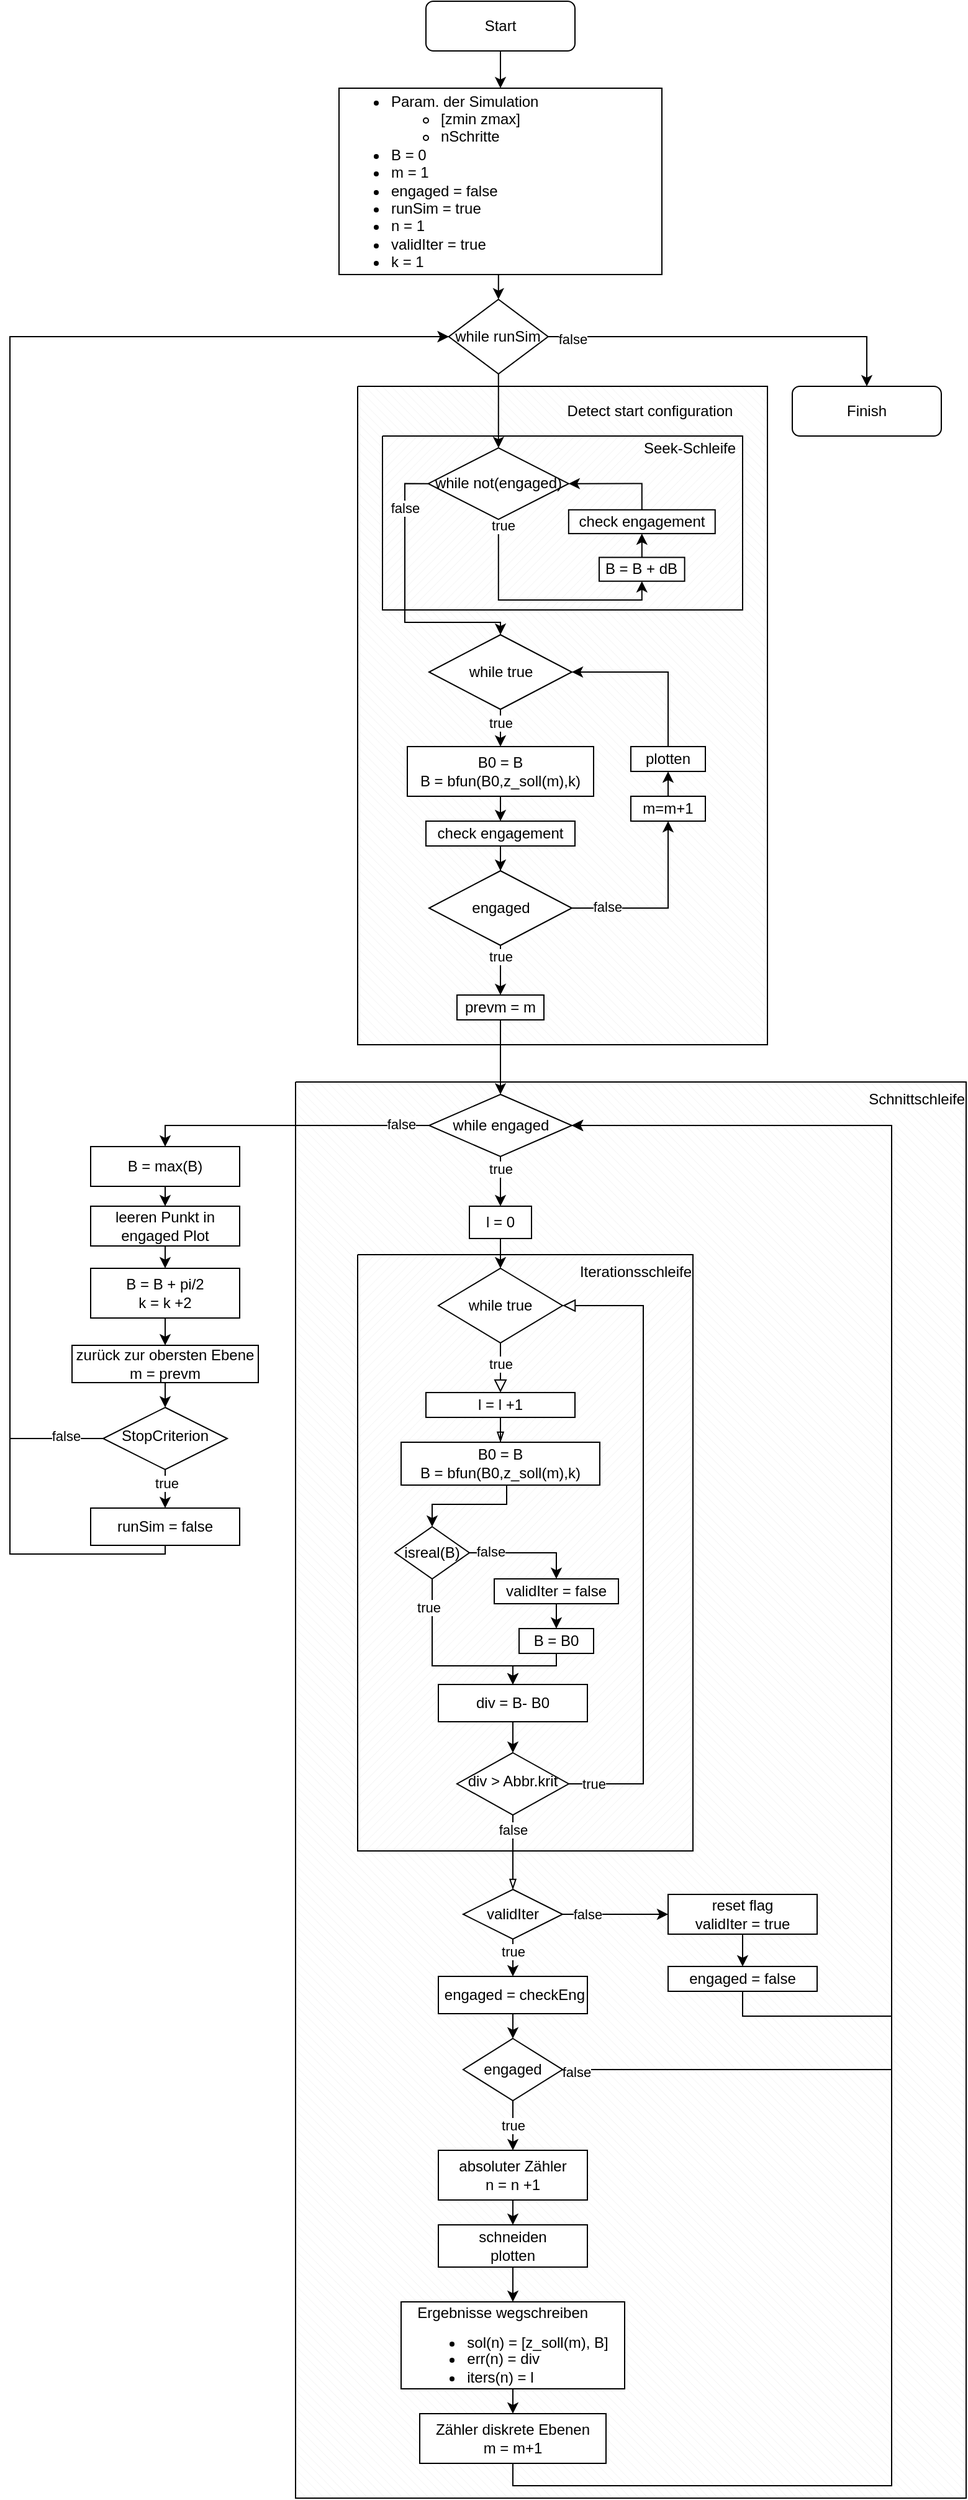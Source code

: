 <mxfile version="14.4.3" type="device"><diagram id="C5RBs43oDa-KdzZeNtuy" name="Page-1"><mxGraphModel dx="253" dy="207" grid="1" gridSize="10" guides="1" tooltips="1" connect="1" arrows="1" fold="1" page="1" pageScale="1" pageWidth="1654" pageHeight="2336" math="0" shadow="0"><root><mxCell id="WIyWlLk6GJQsqaUBKTNV-0"/><mxCell id="WIyWlLk6GJQsqaUBKTNV-1" parent="WIyWlLk6GJQsqaUBKTNV-0"/><mxCell id="omlx9Pxx8XVvO8BLxWpk-26" value="" style="verticalLabelPosition=bottom;verticalAlign=top;html=1;shape=mxgraph.basic.patternFillRect;fillStyle=diagRev;step=5;fillStrokeWidth=0.2;fillStrokeColor=#dddddd;" parent="WIyWlLk6GJQsqaUBKTNV-1" vertex="1"><mxGeometry x="530" y="370" width="330" height="530" as="geometry"/></mxCell><mxCell id="0SapA2Yz0EhSIW6IDH6c-49" value="Schnittschleife" style="verticalLabelPosition=middle;verticalAlign=top;html=1;shape=mxgraph.basic.patternFillRect;fillStyle=diagRev;step=5;fillStrokeWidth=0.2;fillStrokeColor=#dddddd;comic=0;align=right;labelPosition=center;connectable=0;allowArrows=0;container=1;editable=0;movable=1;collapsible=0;recursiveResize=0;" parent="WIyWlLk6GJQsqaUBKTNV-1" vertex="1"><mxGeometry x="480" y="930" width="540" height="1140" as="geometry"/></mxCell><mxCell id="XMATNLXkK4PC5yNH6uel-31" value="&lt;p style=&quot;text-align: left ; line-height: 100%&quot;&gt;Ergebnisse wegschreiben&lt;br&gt;&lt;/p&gt;&lt;ul&gt;&lt;li style=&quot;text-align: left ; line-height: 100%&quot;&gt;sol(n) = [z_soll(m), B]&lt;/li&gt;&lt;li style=&quot;text-align: left&quot;&gt;err(n) = div&lt;/li&gt;&lt;li style=&quot;text-align: left&quot;&gt;iters(n) = l&lt;/li&gt;&lt;/ul&gt;&lt;p&gt;&lt;/p&gt;" style="rounded=0;whiteSpace=wrap;html=1;" parent="0SapA2Yz0EhSIW6IDH6c-49" vertex="1"><mxGeometry x="85" y="982" width="180" height="70" as="geometry"/></mxCell><mxCell id="XMATNLXkK4PC5yNH6uel-5" value="Zähler diskrete Ebenen&lt;br&gt;m = m+1" style="rounded=0;whiteSpace=wrap;html=1;" parent="0SapA2Yz0EhSIW6IDH6c-49" vertex="1"><mxGeometry x="100" y="1072" width="150" height="40" as="geometry"/></mxCell><mxCell id="0SapA2Yz0EhSIW6IDH6c-0" style="edgeStyle=orthogonalEdgeStyle;rounded=0;orthogonalLoop=1;jettySize=auto;html=1;exitX=0.5;exitY=1;exitDx=0;exitDy=0;entryX=0.5;entryY=0;entryDx=0;entryDy=0;" parent="0SapA2Yz0EhSIW6IDH6c-49" source="XMATNLXkK4PC5yNH6uel-31" target="XMATNLXkK4PC5yNH6uel-5" edge="1"><mxGeometry relative="1" as="geometry"/></mxCell><mxCell id="0SapA2Yz0EhSIW6IDH6c-53" style="edgeStyle=orthogonalEdgeStyle;rounded=0;orthogonalLoop=1;jettySize=auto;html=1;exitX=0.5;exitY=1;exitDx=0;exitDy=0;entryX=0.5;entryY=0;entryDx=0;entryDy=0;" parent="0SapA2Yz0EhSIW6IDH6c-49" source="0SapA2Yz0EhSIW6IDH6c-51" target="XMATNLXkK4PC5yNH6uel-31" edge="1"><mxGeometry relative="1" as="geometry"/></mxCell><mxCell id="0SapA2Yz0EhSIW6IDH6c-51" value="schneiden&lt;br&gt;plotten" style="rounded=0;whiteSpace=wrap;html=1;comic=0;align=center;" parent="0SapA2Yz0EhSIW6IDH6c-49" vertex="1"><mxGeometry x="115" y="920" width="120" height="34" as="geometry"/></mxCell><mxCell id="0SapA2Yz0EhSIW6IDH6c-59" style="edgeStyle=orthogonalEdgeStyle;rounded=0;orthogonalLoop=1;jettySize=auto;html=1;exitX=0.5;exitY=1;exitDx=0;exitDy=0;entryX=0.5;entryY=0;entryDx=0;entryDy=0;" parent="0SapA2Yz0EhSIW6IDH6c-49" source="0SapA2Yz0EhSIW6IDH6c-55" target="0SapA2Yz0EhSIW6IDH6c-56" edge="1"><mxGeometry relative="1" as="geometry"/></mxCell><mxCell id="0SapA2Yz0EhSIW6IDH6c-55" value="reset flag&lt;br&gt;validIter = true" style="rounded=0;whiteSpace=wrap;html=1;comic=0;align=center;" parent="0SapA2Yz0EhSIW6IDH6c-49" vertex="1"><mxGeometry x="300" y="654" width="120" height="32" as="geometry"/></mxCell><mxCell id="0SapA2Yz0EhSIW6IDH6c-56" value="engaged = false" style="rounded=0;whiteSpace=wrap;html=1;comic=0;align=center;" parent="0SapA2Yz0EhSIW6IDH6c-49" vertex="1"><mxGeometry x="300" y="712" width="120" height="20" as="geometry"/></mxCell><mxCell id="ZDZvSqPRG2iwNDYoy8e7-0" value="while engaged" style="rhombus;whiteSpace=wrap;html=1;" parent="0SapA2Yz0EhSIW6IDH6c-49" vertex="1"><mxGeometry x="107.5" y="10" width="115" height="50" as="geometry"/></mxCell><mxCell id="0SapA2Yz0EhSIW6IDH6c-48" style="edgeStyle=orthogonalEdgeStyle;rounded=0;orthogonalLoop=1;jettySize=auto;html=1;exitX=0.5;exitY=1;exitDx=0;exitDy=0;entryX=1;entryY=0.5;entryDx=0;entryDy=0;" parent="0SapA2Yz0EhSIW6IDH6c-49" source="XMATNLXkK4PC5yNH6uel-5" target="ZDZvSqPRG2iwNDYoy8e7-0" edge="1"><mxGeometry relative="1" as="geometry"><Array as="points"><mxPoint x="175" y="1130"/><mxPoint x="480" y="1130"/><mxPoint x="480" y="35"/></Array></mxGeometry></mxCell><mxCell id="0SapA2Yz0EhSIW6IDH6c-60" style="edgeStyle=orthogonalEdgeStyle;rounded=0;orthogonalLoop=1;jettySize=auto;html=1;exitX=0.5;exitY=1;exitDx=0;exitDy=0;entryX=1;entryY=0.5;entryDx=0;entryDy=0;" parent="0SapA2Yz0EhSIW6IDH6c-49" source="0SapA2Yz0EhSIW6IDH6c-56" target="ZDZvSqPRG2iwNDYoy8e7-0" edge="1"><mxGeometry relative="1" as="geometry"><Array as="points"><mxPoint x="360" y="752"/><mxPoint x="480" y="752"/><mxPoint x="480" y="35"/></Array></mxGeometry></mxCell><mxCell id="0SapA2Yz0EhSIW6IDH6c-30" value="l = 0" style="rounded=0;whiteSpace=wrap;html=1;" parent="0SapA2Yz0EhSIW6IDH6c-49" vertex="1"><mxGeometry x="140" y="100" width="50" height="26" as="geometry"/></mxCell><mxCell id="0SapA2Yz0EhSIW6IDH6c-31" style="edgeStyle=orthogonalEdgeStyle;rounded=0;orthogonalLoop=1;jettySize=auto;html=1;entryX=0.5;entryY=0;entryDx=0;entryDy=0;" parent="0SapA2Yz0EhSIW6IDH6c-49" source="ZDZvSqPRG2iwNDYoy8e7-0" target="0SapA2Yz0EhSIW6IDH6c-30" edge="1"><mxGeometry relative="1" as="geometry"><mxPoint x="170.0" y="60" as="sourcePoint"/><mxPoint x="170.0" y="150" as="targetPoint"/></mxGeometry></mxCell><mxCell id="0SapA2Yz0EhSIW6IDH6c-32" value="true" style="edgeLabel;html=1;align=center;verticalAlign=middle;resizable=0;points=[];" parent="0SapA2Yz0EhSIW6IDH6c-31" vertex="1" connectable="0"><mxGeometry x="-0.273" y="-1" relative="1" as="geometry"><mxPoint x="1" y="-4.65" as="offset"/></mxGeometry></mxCell><mxCell id="0SapA2Yz0EhSIW6IDH6c-33" value="Iterationsschleife" style="verticalLabelPosition=middle;verticalAlign=top;html=1;shape=mxgraph.basic.patternFillRect;fillStyle=diag;step=5;fillStrokeWidth=0.2;fillStrokeColor=#dddddd;direction=east;horizontal=1;comic=0;labelPosition=center;align=right;" parent="WIyWlLk6GJQsqaUBKTNV-1" vertex="1"><mxGeometry x="530" y="1069" width="270" height="480" as="geometry"/></mxCell><mxCell id="ZDZvSqPRG2iwNDYoy8e7-112" value="" style="group" parent="WIyWlLk6GJQsqaUBKTNV-1" vertex="1" connectable="0"><mxGeometry x="550" y="410" width="290" height="182" as="geometry"/></mxCell><mxCell id="ZDZvSqPRG2iwNDYoy8e7-110" value="" style="verticalLabelPosition=bottom;verticalAlign=top;html=1;shape=mxgraph.basic.patternFillRect;fillStyle=diag;step=5;fillStrokeWidth=0.2;fillStrokeColor=#dddddd;align=right;recursiveResize=0;" parent="ZDZvSqPRG2iwNDYoy8e7-112" vertex="1"><mxGeometry width="290" height="140" as="geometry"/></mxCell><mxCell id="ZDZvSqPRG2iwNDYoy8e7-111" value="Seek-Schleife" style="text;html=1;align=center;verticalAlign=middle;resizable=0;points=[];autosize=1;" parent="ZDZvSqPRG2iwNDYoy8e7-112" vertex="1"><mxGeometry x="201.525" width="90" height="20" as="geometry"/></mxCell><mxCell id="J_wE5rcC1KOnl0Gif6Mw-1" style="edgeStyle=orthogonalEdgeStyle;rounded=0;orthogonalLoop=1;jettySize=auto;html=1;exitX=0.5;exitY=1;exitDx=0;exitDy=0;entryX=0.5;entryY=1;entryDx=0;entryDy=0;" parent="ZDZvSqPRG2iwNDYoy8e7-112" source="ZDZvSqPRG2iwNDYoy8e7-90" target="ZDZvSqPRG2iwNDYoy8e7-91" edge="1"><mxGeometry relative="1" as="geometry"><Array as="points"><mxPoint x="93" y="132"/><mxPoint x="209" y="132"/></Array></mxGeometry></mxCell><mxCell id="J_wE5rcC1KOnl0Gif6Mw-4" value="true" style="edgeLabel;html=1;align=center;verticalAlign=middle;resizable=0;points=[];" parent="J_wE5rcC1KOnl0Gif6Mw-1" vertex="1" connectable="0"><mxGeometry x="-0.29" relative="1" as="geometry"><mxPoint x="-1.68" y="-60" as="offset"/></mxGeometry></mxCell><mxCell id="ZDZvSqPRG2iwNDYoy8e7-90" value="while not(engaged)" style="rhombus;whiteSpace=wrap;html=1;" parent="ZDZvSqPRG2iwNDYoy8e7-112" vertex="1"><mxGeometry x="36.864" y="9.579" width="113.051" height="57.474" as="geometry"/></mxCell><mxCell id="omlx9Pxx8XVvO8BLxWpk-28" style="edgeStyle=orthogonalEdgeStyle;rounded=0;orthogonalLoop=1;jettySize=auto;html=1;exitX=0.5;exitY=0;exitDx=0;exitDy=0;entryX=1;entryY=0.5;entryDx=0;entryDy=0;" parent="ZDZvSqPRG2iwNDYoy8e7-112" source="ZDZvSqPRG2iwNDYoy8e7-42" target="ZDZvSqPRG2iwNDYoy8e7-90" edge="1"><mxGeometry relative="1" as="geometry"><Array as="points"><mxPoint x="209" y="38.198"/></Array></mxGeometry></mxCell><mxCell id="ZDZvSqPRG2iwNDYoy8e7-42" value="check engagement" style="rounded=0;whiteSpace=wrap;html=1;" parent="ZDZvSqPRG2iwNDYoy8e7-112" vertex="1"><mxGeometry x="149.917" y="59.389" width="117.966" height="19.158" as="geometry"/></mxCell><mxCell id="omlx9Pxx8XVvO8BLxWpk-29" style="edgeStyle=orthogonalEdgeStyle;rounded=0;orthogonalLoop=1;jettySize=auto;html=1;exitX=0.5;exitY=0;exitDx=0;exitDy=0;entryX=0.5;entryY=1;entryDx=0;entryDy=0;" parent="ZDZvSqPRG2iwNDYoy8e7-112" source="ZDZvSqPRG2iwNDYoy8e7-91" target="ZDZvSqPRG2iwNDYoy8e7-42" edge="1"><mxGeometry relative="1" as="geometry"/></mxCell><mxCell id="ZDZvSqPRG2iwNDYoy8e7-91" value="B = B + dB" style="rounded=0;whiteSpace=wrap;html=1;" parent="ZDZvSqPRG2iwNDYoy8e7-112" vertex="1"><mxGeometry x="174.49" y="97.705" width="68.81" height="19.158" as="geometry"/></mxCell><mxCell id="WIyWlLk6GJQsqaUBKTNV-2" value="" style="rounded=0;html=1;jettySize=auto;orthogonalLoop=1;fontSize=11;endArrow=block;endFill=0;endSize=8;strokeWidth=1;shadow=0;labelBackgroundColor=none;edgeStyle=orthogonalEdgeStyle;entryX=0.5;entryY=0;entryDx=0;entryDy=0;" parent="WIyWlLk6GJQsqaUBKTNV-1" source="_sylbeW_0SSfajVgVUL3-6" target="XMATNLXkK4PC5yNH6uel-3" edge="1"><mxGeometry relative="1" as="geometry"><mxPoint x="655" y="1010" as="targetPoint"/></mxGeometry></mxCell><mxCell id="_sylbeW_0SSfajVgVUL3-11" value="true" style="edgeLabel;html=1;align=center;verticalAlign=middle;resizable=0;points=[];" parent="WIyWlLk6GJQsqaUBKTNV-2" vertex="1" connectable="0"><mxGeometry x="-0.307" y="1" relative="1" as="geometry"><mxPoint x="-1" y="2.8" as="offset"/></mxGeometry></mxCell><mxCell id="omlx9Pxx8XVvO8BLxWpk-30" style="edgeStyle=orthogonalEdgeStyle;rounded=0;orthogonalLoop=1;jettySize=auto;html=1;exitX=0.5;exitY=1;exitDx=0;exitDy=0;" parent="WIyWlLk6GJQsqaUBKTNV-1" source="WIyWlLk6GJQsqaUBKTNV-3" target="XMATNLXkK4PC5yNH6uel-0" edge="1"><mxGeometry relative="1" as="geometry"/></mxCell><mxCell id="WIyWlLk6GJQsqaUBKTNV-3" value="Start" style="rounded=1;whiteSpace=wrap;html=1;fontSize=12;glass=0;strokeWidth=1;shadow=0;" parent="WIyWlLk6GJQsqaUBKTNV-1" vertex="1"><mxGeometry x="585" y="60" width="120" height="40" as="geometry"/></mxCell><mxCell id="WIyWlLk6GJQsqaUBKTNV-10" value="div &amp;gt; Abbr.krit" style="rhombus;whiteSpace=wrap;html=1;shadow=0;fontFamily=Helvetica;fontSize=12;align=center;strokeWidth=1;spacing=6;spacingTop=-4;" parent="WIyWlLk6GJQsqaUBKTNV-1" vertex="1"><mxGeometry x="610" y="1470" width="90" height="50" as="geometry"/></mxCell><mxCell id="XMATNLXkK4PC5yNH6uel-0" value="&lt;ul&gt;&lt;li&gt;&lt;span&gt;Param. der Simulation&lt;/span&gt;&lt;br&gt;&lt;/li&gt;&lt;ul&gt;&lt;li&gt;[zmin zmax]&lt;/li&gt;&lt;li&gt;nSchritte&lt;/li&gt;&lt;/ul&gt;&lt;li&gt;B = 0&lt;/li&gt;&lt;li&gt;m = 1&lt;/li&gt;&lt;li&gt;engaged = false&lt;/li&gt;&lt;li&gt;runSim = true&lt;/li&gt;&lt;li&gt;n = 1&lt;/li&gt;&lt;li&gt;validIter = true&lt;/li&gt;&lt;li&gt;k = 1&lt;/li&gt;&lt;/ul&gt;" style="rounded=0;whiteSpace=wrap;html=1;align=left;" parent="WIyWlLk6GJQsqaUBKTNV-1" vertex="1"><mxGeometry x="515" y="130" width="260" height="150" as="geometry"/></mxCell><mxCell id="XMATNLXkK4PC5yNH6uel-15" value="" style="edgeStyle=orthogonalEdgeStyle;rounded=0;orthogonalLoop=1;jettySize=auto;html=1;endArrow=blockThin;endFill=0;" parent="WIyWlLk6GJQsqaUBKTNV-1" source="XMATNLXkK4PC5yNH6uel-3" target="XMATNLXkK4PC5yNH6uel-4" edge="1"><mxGeometry relative="1" as="geometry"/></mxCell><mxCell id="XMATNLXkK4PC5yNH6uel-3" value="l = l +1" style="rounded=0;whiteSpace=wrap;html=1;" parent="WIyWlLk6GJQsqaUBKTNV-1" vertex="1"><mxGeometry x="585" y="1180" width="120" height="20" as="geometry"/></mxCell><mxCell id="0SapA2Yz0EhSIW6IDH6c-9" style="edgeStyle=orthogonalEdgeStyle;rounded=0;orthogonalLoop=1;jettySize=auto;html=1;exitX=0.5;exitY=1;exitDx=0;exitDy=0;entryX=0.5;entryY=0;entryDx=0;entryDy=0;" parent="WIyWlLk6GJQsqaUBKTNV-1" source="XMATNLXkK4PC5yNH6uel-4" target="0SapA2Yz0EhSIW6IDH6c-8" edge="1"><mxGeometry relative="1" as="geometry"><Array as="points"><mxPoint x="650" y="1270"/><mxPoint x="590" y="1270"/></Array></mxGeometry></mxCell><mxCell id="XMATNLXkK4PC5yNH6uel-4" value="B0 = B&lt;br&gt;B = bfun(B0,z_soll(m),k)" style="rounded=0;whiteSpace=wrap;html=1;" parent="WIyWlLk6GJQsqaUBKTNV-1" vertex="1"><mxGeometry x="565" y="1220" width="160" height="34.5" as="geometry"/></mxCell><mxCell id="_sylbeW_0SSfajVgVUL3-4" style="edgeStyle=orthogonalEdgeStyle;rounded=0;orthogonalLoop=1;jettySize=auto;html=1;entryX=0.5;entryY=0;entryDx=0;entryDy=0;" parent="WIyWlLk6GJQsqaUBKTNV-1" source="0SapA2Yz0EhSIW6IDH6c-30" target="_sylbeW_0SSfajVgVUL3-6" edge="1"><mxGeometry relative="1" as="geometry"><mxPoint x="650" y="1020" as="targetPoint"/></mxGeometry></mxCell><mxCell id="ZDZvSqPRG2iwNDYoy8e7-82" style="edgeStyle=orthogonalEdgeStyle;rounded=0;orthogonalLoop=1;jettySize=auto;html=1;exitX=0.5;exitY=1;exitDx=0;exitDy=0;entryX=0.5;entryY=0;entryDx=0;entryDy=0;" parent="WIyWlLk6GJQsqaUBKTNV-1" source="XMATNLXkK4PC5yNH6uel-24" target="ZDZvSqPRG2iwNDYoy8e7-81" edge="1"><mxGeometry relative="1" as="geometry"/></mxCell><mxCell id="XMATNLXkK4PC5yNH6uel-24" value="B = B + pi/2&lt;br&gt;k = k +2" style="rounded=0;whiteSpace=wrap;html=1;" parent="WIyWlLk6GJQsqaUBKTNV-1" vertex="1"><mxGeometry x="315" y="1080" width="120" height="40" as="geometry"/></mxCell><mxCell id="ZDZvSqPRG2iwNDYoy8e7-23" style="edgeStyle=orthogonalEdgeStyle;rounded=0;orthogonalLoop=1;jettySize=auto;html=1;exitX=0.5;exitY=1;exitDx=0;exitDy=0;entryX=0.5;entryY=0;entryDx=0;entryDy=0;" parent="WIyWlLk6GJQsqaUBKTNV-1" source="XMATNLXkK4PC5yNH6uel-35" target="ZDZvSqPRG2iwNDYoy8e7-22" edge="1"><mxGeometry relative="1" as="geometry"><Array as="points"><mxPoint x="375" y="1253"/><mxPoint x="375" y="1253"/></Array></mxGeometry></mxCell><mxCell id="ZDZvSqPRG2iwNDYoy8e7-24" value="true" style="edgeLabel;html=1;align=center;verticalAlign=middle;resizable=0;points=[];" parent="ZDZvSqPRG2iwNDYoy8e7-23" vertex="1" connectable="0"><mxGeometry x="-0.307" y="1" relative="1" as="geometry"><mxPoint as="offset"/></mxGeometry></mxCell><mxCell id="0SapA2Yz0EhSIW6IDH6c-2" style="edgeStyle=orthogonalEdgeStyle;rounded=0;orthogonalLoop=1;jettySize=auto;html=1;exitX=0;exitY=0.5;exitDx=0;exitDy=0;entryX=0;entryY=0.5;entryDx=0;entryDy=0;" parent="WIyWlLk6GJQsqaUBKTNV-1" source="XMATNLXkK4PC5yNH6uel-35" target="ZDZvSqPRG2iwNDYoy8e7-13" edge="1"><mxGeometry relative="1" as="geometry"><Array as="points"><mxPoint x="250" y="1217"/><mxPoint x="250" y="330"/></Array></mxGeometry></mxCell><mxCell id="0SapA2Yz0EhSIW6IDH6c-5" value="false" style="edgeLabel;html=1;align=center;verticalAlign=middle;resizable=0;points=[];" parent="0SapA2Yz0EhSIW6IDH6c-2" vertex="1" connectable="0"><mxGeometry x="-0.97" y="-2" relative="1" as="geometry"><mxPoint x="-10.71" y="-0.01" as="offset"/></mxGeometry></mxCell><mxCell id="XMATNLXkK4PC5yNH6uel-35" value="StopCriterion" style="rhombus;whiteSpace=wrap;html=1;shadow=0;fontFamily=Helvetica;fontSize=12;align=center;strokeWidth=1;spacing=6;spacingTop=-4;" parent="WIyWlLk6GJQsqaUBKTNV-1" vertex="1"><mxGeometry x="325" y="1192" width="100" height="50" as="geometry"/></mxCell><mxCell id="_sylbeW_0SSfajVgVUL3-6" value="while true" style="rhombus;whiteSpace=wrap;html=1;" parent="WIyWlLk6GJQsqaUBKTNV-1" vertex="1"><mxGeometry x="595" y="1080" width="100" height="60" as="geometry"/></mxCell><mxCell id="_sylbeW_0SSfajVgVUL3-22" style="edgeStyle=orthogonalEdgeStyle;rounded=0;orthogonalLoop=1;jettySize=auto;html=1;entryX=0.5;entryY=0;entryDx=0;entryDy=0;labelBackgroundColor=#ffffff;" parent="WIyWlLk6GJQsqaUBKTNV-1" source="_sylbeW_0SSfajVgVUL3-21" target="WIyWlLk6GJQsqaUBKTNV-10" edge="1"><mxGeometry relative="1" as="geometry"/></mxCell><mxCell id="_sylbeW_0SSfajVgVUL3-21" value="div = B- B0" style="rounded=0;whiteSpace=wrap;html=1;" parent="WIyWlLk6GJQsqaUBKTNV-1" vertex="1"><mxGeometry x="595" y="1415" width="120" height="30" as="geometry"/></mxCell><mxCell id="ZDZvSqPRG2iwNDYoy8e7-3" style="edgeStyle=orthogonalEdgeStyle;rounded=0;orthogonalLoop=1;jettySize=auto;html=1;exitX=0;exitY=0.5;exitDx=0;exitDy=0;entryX=0.5;entryY=0;entryDx=0;entryDy=0;" parent="WIyWlLk6GJQsqaUBKTNV-1" source="ZDZvSqPRG2iwNDYoy8e7-0" target="0SapA2Yz0EhSIW6IDH6c-6" edge="1"><mxGeometry relative="1" as="geometry"><mxPoint x="375.0" y="982" as="targetPoint"/><Array as="points"><mxPoint x="374.9" y="965"/></Array></mxGeometry></mxCell><mxCell id="ZDZvSqPRG2iwNDYoy8e7-5" value="false" style="edgeLabel;html=1;align=center;verticalAlign=middle;resizable=0;points=[];" parent="ZDZvSqPRG2iwNDYoy8e7-3" vertex="1" connectable="0"><mxGeometry x="-0.804" y="-1" relative="1" as="geometry"><mxPoint as="offset"/></mxGeometry></mxCell><mxCell id="ZDZvSqPRG2iwNDYoy8e7-7" value="true" style="edgeStyle=orthogonalEdgeStyle;rounded=0;html=1;jettySize=auto;orthogonalLoop=1;fontSize=11;endArrow=block;endFill=0;endSize=8;strokeWidth=1;shadow=0;labelBackgroundColor=#ffffff;entryX=1;entryY=0.5;entryDx=0;entryDy=0;exitX=1;exitY=0.5;exitDx=0;exitDy=0;" parent="WIyWlLk6GJQsqaUBKTNV-1" source="WIyWlLk6GJQsqaUBKTNV-10" target="_sylbeW_0SSfajVgVUL3-6" edge="1"><mxGeometry x="-0.921" relative="1" as="geometry"><mxPoint as="offset"/><mxPoint x="830" y="1430" as="targetPoint"/><Array as="points"><mxPoint x="760" y="1495"/><mxPoint x="760" y="1110"/></Array><mxPoint x="725" y="1520" as="sourcePoint"/></mxGeometry></mxCell><mxCell id="ZDZvSqPRG2iwNDYoy8e7-18" style="edgeStyle=orthogonalEdgeStyle;rounded=0;orthogonalLoop=1;jettySize=auto;html=1;exitX=1;exitY=0.5;exitDx=0;exitDy=0;entryX=0.5;entryY=0;entryDx=0;entryDy=0;" parent="WIyWlLk6GJQsqaUBKTNV-1" source="ZDZvSqPRG2iwNDYoy8e7-13" target="ZDZvSqPRG2iwNDYoy8e7-17" edge="1"><mxGeometry relative="1" as="geometry"/></mxCell><mxCell id="ZDZvSqPRG2iwNDYoy8e7-19" value="false" style="edgeLabel;html=1;align=center;verticalAlign=middle;resizable=0;points=[];" parent="ZDZvSqPRG2iwNDYoy8e7-18" vertex="1" connectable="0"><mxGeometry x="-0.87" y="-2" relative="1" as="geometry"><mxPoint as="offset"/></mxGeometry></mxCell><mxCell id="0SapA2Yz0EhSIW6IDH6c-4" style="edgeStyle=orthogonalEdgeStyle;rounded=0;orthogonalLoop=1;jettySize=auto;html=1;exitX=0.5;exitY=1;exitDx=0;exitDy=0;entryX=0.5;entryY=0;entryDx=0;entryDy=0;" parent="WIyWlLk6GJQsqaUBKTNV-1" source="ZDZvSqPRG2iwNDYoy8e7-13" target="ZDZvSqPRG2iwNDYoy8e7-90" edge="1"><mxGeometry relative="1" as="geometry"/></mxCell><mxCell id="ZDZvSqPRG2iwNDYoy8e7-13" value="while runSim" style="rhombus;whiteSpace=wrap;html=1;" parent="WIyWlLk6GJQsqaUBKTNV-1" vertex="1"><mxGeometry x="603.39" y="300" width="80" height="60" as="geometry"/></mxCell><mxCell id="ZDZvSqPRG2iwNDYoy8e7-14" style="edgeStyle=orthogonalEdgeStyle;rounded=0;orthogonalLoop=1;jettySize=auto;html=1;exitX=0.5;exitY=1;exitDx=0;exitDy=0;entryX=0.5;entryY=0;entryDx=0;entryDy=0;" parent="WIyWlLk6GJQsqaUBKTNV-1" source="XMATNLXkK4PC5yNH6uel-0" target="ZDZvSqPRG2iwNDYoy8e7-13" edge="1"><mxGeometry relative="1" as="geometry"><mxPoint x="650" y="280" as="sourcePoint"/><mxPoint x="650" y="420" as="targetPoint"/></mxGeometry></mxCell><mxCell id="ZDZvSqPRG2iwNDYoy8e7-17" value="Finish" style="rounded=1;whiteSpace=wrap;html=1;" parent="WIyWlLk6GJQsqaUBKTNV-1" vertex="1"><mxGeometry x="880" y="370" width="120" height="40" as="geometry"/></mxCell><mxCell id="0SapA2Yz0EhSIW6IDH6c-3" style="edgeStyle=orthogonalEdgeStyle;rounded=0;orthogonalLoop=1;jettySize=auto;html=1;exitX=0.5;exitY=1;exitDx=0;exitDy=0;entryX=0;entryY=0.5;entryDx=0;entryDy=0;" parent="WIyWlLk6GJQsqaUBKTNV-1" source="ZDZvSqPRG2iwNDYoy8e7-22" target="ZDZvSqPRG2iwNDYoy8e7-13" edge="1"><mxGeometry relative="1" as="geometry"><Array as="points"><mxPoint x="375" y="1310"/><mxPoint x="250" y="1310"/><mxPoint x="250" y="330"/></Array></mxGeometry></mxCell><mxCell id="ZDZvSqPRG2iwNDYoy8e7-22" value="runSim = false" style="rounded=0;whiteSpace=wrap;html=1;" parent="WIyWlLk6GJQsqaUBKTNV-1" vertex="1"><mxGeometry x="315" y="1273" width="120" height="30" as="geometry"/></mxCell><mxCell id="ZDZvSqPRG2iwNDYoy8e7-94" style="edgeStyle=orthogonalEdgeStyle;rounded=0;orthogonalLoop=1;jettySize=auto;html=1;exitX=0.5;exitY=1;exitDx=0;exitDy=0;entryX=0.5;entryY=0;entryDx=0;entryDy=0;" parent="WIyWlLk6GJQsqaUBKTNV-1" source="YdJNL7KN8CSrUndZe7UE-0" target="XMATNLXkK4PC5yNH6uel-24" edge="1"><mxGeometry relative="1" as="geometry"><Array as="points"><mxPoint x="374.9" y="1072"/><mxPoint x="374.9" y="1072"/></Array></mxGeometry></mxCell><mxCell id="ZDZvSqPRG2iwNDYoy8e7-97" style="edgeStyle=orthogonalEdgeStyle;rounded=0;orthogonalLoop=1;jettySize=auto;html=1;exitX=0.5;exitY=1;exitDx=0;exitDy=0;entryX=0.5;entryY=0;entryDx=0;entryDy=0;" parent="WIyWlLk6GJQsqaUBKTNV-1" source="ZDZvSqPRG2iwNDYoy8e7-81" target="XMATNLXkK4PC5yNH6uel-35" edge="1"><mxGeometry relative="1" as="geometry"/></mxCell><mxCell id="ZDZvSqPRG2iwNDYoy8e7-81" value="zurück zur obersten Ebene&lt;br&gt;m = prevm" style="rounded=0;whiteSpace=wrap;html=1;" parent="WIyWlLk6GJQsqaUBKTNV-1" vertex="1"><mxGeometry x="300" y="1142" width="150" height="30" as="geometry"/></mxCell><mxCell id="J_wE5rcC1KOnl0Gif6Mw-6" style="edgeStyle=orthogonalEdgeStyle;rounded=0;orthogonalLoop=1;jettySize=auto;html=1;exitX=0;exitY=0.5;exitDx=0;exitDy=0;entryX=0.5;entryY=0;entryDx=0;entryDy=0;" parent="WIyWlLk6GJQsqaUBKTNV-1" source="ZDZvSqPRG2iwNDYoy8e7-90" target="omlx9Pxx8XVvO8BLxWpk-5" edge="1"><mxGeometry relative="1" as="geometry"><Array as="points"><mxPoint x="568" y="448"/><mxPoint x="568" y="560"/><mxPoint x="645" y="560"/></Array><mxPoint x="568" y="620" as="targetPoint"/></mxGeometry></mxCell><mxCell id="J_wE5rcC1KOnl0Gif6Mw-7" value="false" style="edgeLabel;html=1;align=center;verticalAlign=middle;resizable=0;points=[];" parent="J_wE5rcC1KOnl0Gif6Mw-6" vertex="1" connectable="0"><mxGeometry x="-0.649" relative="1" as="geometry"><mxPoint as="offset"/></mxGeometry></mxCell><mxCell id="0SapA2Yz0EhSIW6IDH6c-6" value="B = max(B)" style="rounded=0;whiteSpace=wrap;html=1;" parent="WIyWlLk6GJQsqaUBKTNV-1" vertex="1"><mxGeometry x="315" y="982" width="120" height="32" as="geometry"/></mxCell><mxCell id="0SapA2Yz0EhSIW6IDH6c-10" style="edgeStyle=orthogonalEdgeStyle;rounded=0;orthogonalLoop=1;jettySize=auto;html=1;exitX=0.5;exitY=1;exitDx=0;exitDy=0;entryX=0.5;entryY=0;entryDx=0;entryDy=0;" parent="WIyWlLk6GJQsqaUBKTNV-1" source="0SapA2Yz0EhSIW6IDH6c-8" target="_sylbeW_0SSfajVgVUL3-21" edge="1"><mxGeometry relative="1" as="geometry"><Array as="points"><mxPoint x="590" y="1400"/><mxPoint x="655" y="1400"/></Array></mxGeometry></mxCell><mxCell id="0SapA2Yz0EhSIW6IDH6c-11" value="true" style="edgeLabel;html=1;align=center;verticalAlign=middle;resizable=0;points=[];" parent="0SapA2Yz0EhSIW6IDH6c-10" vertex="1" connectable="0"><mxGeometry x="-0.693" y="-3" relative="1" as="geometry"><mxPoint as="offset"/></mxGeometry></mxCell><mxCell id="0SapA2Yz0EhSIW6IDH6c-13" style="edgeStyle=orthogonalEdgeStyle;rounded=0;orthogonalLoop=1;jettySize=auto;html=1;exitX=1;exitY=0.5;exitDx=0;exitDy=0;entryX=0.5;entryY=0;entryDx=0;entryDy=0;" parent="WIyWlLk6GJQsqaUBKTNV-1" source="0SapA2Yz0EhSIW6IDH6c-8" target="0SapA2Yz0EhSIW6IDH6c-12" edge="1"><mxGeometry relative="1" as="geometry"/></mxCell><mxCell id="0SapA2Yz0EhSIW6IDH6c-17" value="false" style="edgeLabel;html=1;align=center;verticalAlign=middle;resizable=0;points=[];" parent="0SapA2Yz0EhSIW6IDH6c-13" vertex="1" connectable="0"><mxGeometry x="-0.625" y="1" relative="1" as="geometry"><mxPoint as="offset"/></mxGeometry></mxCell><mxCell id="0SapA2Yz0EhSIW6IDH6c-8" value="isreal(B)" style="rhombus;whiteSpace=wrap;html=1;" parent="WIyWlLk6GJQsqaUBKTNV-1" vertex="1"><mxGeometry x="560" y="1288" width="60" height="42" as="geometry"/></mxCell><mxCell id="0SapA2Yz0EhSIW6IDH6c-15" style="edgeStyle=orthogonalEdgeStyle;rounded=0;orthogonalLoop=1;jettySize=auto;html=1;exitX=0.5;exitY=1;exitDx=0;exitDy=0;entryX=0.5;entryY=0;entryDx=0;entryDy=0;" parent="WIyWlLk6GJQsqaUBKTNV-1" source="0SapA2Yz0EhSIW6IDH6c-12" target="0SapA2Yz0EhSIW6IDH6c-14" edge="1"><mxGeometry relative="1" as="geometry"/></mxCell><mxCell id="0SapA2Yz0EhSIW6IDH6c-12" value="validIter = false" style="rounded=0;whiteSpace=wrap;html=1;" parent="WIyWlLk6GJQsqaUBKTNV-1" vertex="1"><mxGeometry x="640" y="1330" width="100" height="20" as="geometry"/></mxCell><mxCell id="0SapA2Yz0EhSIW6IDH6c-16" style="edgeStyle=orthogonalEdgeStyle;rounded=0;orthogonalLoop=1;jettySize=auto;html=1;exitX=0.5;exitY=1;exitDx=0;exitDy=0;entryX=0.5;entryY=0;entryDx=0;entryDy=0;" parent="WIyWlLk6GJQsqaUBKTNV-1" source="0SapA2Yz0EhSIW6IDH6c-14" target="_sylbeW_0SSfajVgVUL3-21" edge="1"><mxGeometry relative="1" as="geometry"><Array as="points"><mxPoint x="690" y="1400"/><mxPoint x="655" y="1400"/></Array></mxGeometry></mxCell><mxCell id="0SapA2Yz0EhSIW6IDH6c-14" value="B = B0" style="rounded=0;whiteSpace=wrap;html=1;" parent="WIyWlLk6GJQsqaUBKTNV-1" vertex="1"><mxGeometry x="660" y="1370" width="60" height="20" as="geometry"/></mxCell><mxCell id="0SapA2Yz0EhSIW6IDH6c-57" style="edgeStyle=orthogonalEdgeStyle;rounded=0;orthogonalLoop=1;jettySize=auto;html=1;exitX=1;exitY=0.5;exitDx=0;exitDy=0;entryX=0;entryY=0.5;entryDx=0;entryDy=0;" parent="WIyWlLk6GJQsqaUBKTNV-1" source="0SapA2Yz0EhSIW6IDH6c-18" target="0SapA2Yz0EhSIW6IDH6c-55" edge="1"><mxGeometry relative="1" as="geometry"/></mxCell><mxCell id="0SapA2Yz0EhSIW6IDH6c-58" value="false" style="edgeLabel;html=1;align=center;verticalAlign=middle;resizable=0;points=[];" parent="0SapA2Yz0EhSIW6IDH6c-57" vertex="1" connectable="0"><mxGeometry x="-0.625" relative="1" as="geometry"><mxPoint x="4.17" as="offset"/></mxGeometry></mxCell><mxCell id="0SapA2Yz0EhSIW6IDH6c-18" value="validIter" style="rhombus;whiteSpace=wrap;html=1;" parent="WIyWlLk6GJQsqaUBKTNV-1" vertex="1"><mxGeometry x="615" y="1580" width="80" height="40" as="geometry"/></mxCell><mxCell id="0SapA2Yz0EhSIW6IDH6c-24" style="edgeStyle=orthogonalEdgeStyle;rounded=0;orthogonalLoop=1;jettySize=auto;html=1;endArrow=blockThin;endFill=0;entryX=0.5;entryY=0;entryDx=0;entryDy=0;" parent="WIyWlLk6GJQsqaUBKTNV-1" source="WIyWlLk6GJQsqaUBKTNV-10" target="0SapA2Yz0EhSIW6IDH6c-18" edge="1"><mxGeometry relative="1" as="geometry"><mxPoint x="655" y="1550" as="sourcePoint"/><mxPoint x="655" y="1750" as="targetPoint"/><Array as="points"/></mxGeometry></mxCell><mxCell id="0SapA2Yz0EhSIW6IDH6c-25" value="false" style="edgeLabel;html=1;align=center;verticalAlign=middle;resizable=0;points=[];" parent="0SapA2Yz0EhSIW6IDH6c-24" vertex="1" connectable="0"><mxGeometry x="-0.772" y="-1" relative="1" as="geometry"><mxPoint x="1" y="4.42" as="offset"/></mxGeometry></mxCell><mxCell id="0SapA2Yz0EhSIW6IDH6c-52" style="edgeStyle=orthogonalEdgeStyle;rounded=0;orthogonalLoop=1;jettySize=auto;html=1;exitX=0.5;exitY=1;exitDx=0;exitDy=0;entryX=0.5;entryY=0;entryDx=0;entryDy=0;" parent="WIyWlLk6GJQsqaUBKTNV-1" source="0SapA2Yz0EhSIW6IDH6c-20" target="0SapA2Yz0EhSIW6IDH6c-51" edge="1"><mxGeometry relative="1" as="geometry"/></mxCell><mxCell id="0SapA2Yz0EhSIW6IDH6c-20" value="absoluter Zähler&lt;br&gt;n = n +1" style="rounded=0;whiteSpace=wrap;html=1;" parent="WIyWlLk6GJQsqaUBKTNV-1" vertex="1"><mxGeometry x="595" y="1790" width="120" height="40" as="geometry"/></mxCell><mxCell id="0SapA2Yz0EhSIW6IDH6c-40" value="true" style="edgeStyle=orthogonalEdgeStyle;rounded=0;orthogonalLoop=1;jettySize=auto;html=1;exitX=0.5;exitY=1;exitDx=0;exitDy=0;entryX=0.5;entryY=0;entryDx=0;entryDy=0;" parent="WIyWlLk6GJQsqaUBKTNV-1" source="0SapA2Yz0EhSIW6IDH6c-43" target="0SapA2Yz0EhSIW6IDH6c-20" edge="1"><mxGeometry relative="1" as="geometry"/></mxCell><mxCell id="0SapA2Yz0EhSIW6IDH6c-38" value="engaged = checkEng" style="rounded=0;whiteSpace=wrap;html=1;comic=0;align=right;" parent="WIyWlLk6GJQsqaUBKTNV-1" vertex="1"><mxGeometry x="595" y="1650" width="120" height="30" as="geometry"/></mxCell><mxCell id="0SapA2Yz0EhSIW6IDH6c-39" value="true" style="edgeStyle=orthogonalEdgeStyle;rounded=0;orthogonalLoop=1;jettySize=auto;html=1;exitX=0.5;exitY=1;exitDx=0;exitDy=0;entryX=0.5;entryY=0;entryDx=0;entryDy=0;" parent="WIyWlLk6GJQsqaUBKTNV-1" source="0SapA2Yz0EhSIW6IDH6c-18" target="0SapA2Yz0EhSIW6IDH6c-38" edge="1"><mxGeometry x="-0.333" relative="1" as="geometry"><mxPoint x="655" y="1620" as="sourcePoint"/><mxPoint x="655" y="1710" as="targetPoint"/><mxPoint as="offset"/></mxGeometry></mxCell><mxCell id="0SapA2Yz0EhSIW6IDH6c-45" style="edgeStyle=orthogonalEdgeStyle;rounded=0;orthogonalLoop=1;jettySize=auto;html=1;exitX=1;exitY=0.5;exitDx=0;exitDy=0;entryX=1;entryY=0.5;entryDx=0;entryDy=0;" parent="WIyWlLk6GJQsqaUBKTNV-1" source="0SapA2Yz0EhSIW6IDH6c-43" target="ZDZvSqPRG2iwNDYoy8e7-0" edge="1"><mxGeometry relative="1" as="geometry"><Array as="points"><mxPoint x="960" y="1725"/><mxPoint x="960" y="965"/></Array></mxGeometry></mxCell><mxCell id="0SapA2Yz0EhSIW6IDH6c-46" value="false" style="edgeLabel;html=1;align=center;verticalAlign=middle;resizable=0;points=[];" parent="0SapA2Yz0EhSIW6IDH6c-45" vertex="1" connectable="0"><mxGeometry x="-0.983" y="-2" relative="1" as="geometry"><mxPoint as="offset"/></mxGeometry></mxCell><mxCell id="0SapA2Yz0EhSIW6IDH6c-43" value="engaged" style="rhombus;whiteSpace=wrap;html=1;comic=0;align=center;" parent="WIyWlLk6GJQsqaUBKTNV-1" vertex="1"><mxGeometry x="615" y="1700" width="80" height="50" as="geometry"/></mxCell><mxCell id="0SapA2Yz0EhSIW6IDH6c-44" style="edgeStyle=orthogonalEdgeStyle;rounded=0;orthogonalLoop=1;jettySize=auto;html=1;exitX=0.5;exitY=1;exitDx=0;exitDy=0;entryX=0.5;entryY=0;entryDx=0;entryDy=0;" parent="WIyWlLk6GJQsqaUBKTNV-1" source="0SapA2Yz0EhSIW6IDH6c-38" target="0SapA2Yz0EhSIW6IDH6c-43" edge="1"><mxGeometry relative="1" as="geometry"><mxPoint x="655.0" y="1680" as="sourcePoint"/><mxPoint x="655.0" y="1790" as="targetPoint"/></mxGeometry></mxCell><mxCell id="YdJNL7KN8CSrUndZe7UE-0" value="leeren Punkt in engaged Plot" style="rounded=0;whiteSpace=wrap;html=1;" parent="WIyWlLk6GJQsqaUBKTNV-1" vertex="1"><mxGeometry x="315" y="1030" width="120" height="32" as="geometry"/></mxCell><mxCell id="YdJNL7KN8CSrUndZe7UE-1" style="edgeStyle=orthogonalEdgeStyle;rounded=0;orthogonalLoop=1;jettySize=auto;html=1;exitX=0.5;exitY=1;exitDx=0;exitDy=0;entryX=0.5;entryY=0;entryDx=0;entryDy=0;" parent="WIyWlLk6GJQsqaUBKTNV-1" source="0SapA2Yz0EhSIW6IDH6c-6" target="YdJNL7KN8CSrUndZe7UE-0" edge="1"><mxGeometry relative="1" as="geometry"><Array as="points"/><mxPoint x="375.0" y="1022" as="sourcePoint"/><mxPoint x="375.0" y="1080" as="targetPoint"/></mxGeometry></mxCell><mxCell id="omlx9Pxx8XVvO8BLxWpk-11" style="edgeStyle=orthogonalEdgeStyle;rounded=0;orthogonalLoop=1;jettySize=auto;html=1;entryX=0.5;entryY=0;entryDx=0;entryDy=0;" parent="WIyWlLk6GJQsqaUBKTNV-1" source="omlx9Pxx8XVvO8BLxWpk-22" target="ZDZvSqPRG2iwNDYoy8e7-0" edge="1"><mxGeometry relative="1" as="geometry"/></mxCell><mxCell id="omlx9Pxx8XVvO8BLxWpk-2" value="Detect start configuration" style="text;html=1;align=center;verticalAlign=middle;resizable=0;points=[];autosize=1;" parent="WIyWlLk6GJQsqaUBKTNV-1" vertex="1"><mxGeometry x="690" y="380" width="150" height="20" as="geometry"/></mxCell><mxCell id="omlx9Pxx8XVvO8BLxWpk-13" style="edgeStyle=orthogonalEdgeStyle;rounded=0;orthogonalLoop=1;jettySize=auto;html=1;exitX=0.5;exitY=1;exitDx=0;exitDy=0;" parent="WIyWlLk6GJQsqaUBKTNV-1" source="omlx9Pxx8XVvO8BLxWpk-7" target="omlx9Pxx8XVvO8BLxWpk-10" edge="1"><mxGeometry x="550" y="650" as="geometry"/></mxCell><mxCell id="omlx9Pxx8XVvO8BLxWpk-7" value="check engagement" style="rounded=0;whiteSpace=wrap;html=1;" parent="WIyWlLk6GJQsqaUBKTNV-1" vertex="1"><mxGeometry x="585" y="720" width="120" height="20" as="geometry"/></mxCell><mxCell id="omlx9Pxx8XVvO8BLxWpk-8" style="edgeStyle=orthogonalEdgeStyle;rounded=0;orthogonalLoop=1;jettySize=auto;html=1;exitX=0.5;exitY=1;exitDx=0;exitDy=0;entryX=0.5;entryY=0;entryDx=0;entryDy=0;" parent="WIyWlLk6GJQsqaUBKTNV-1" source="omlx9Pxx8XVvO8BLxWpk-9" target="omlx9Pxx8XVvO8BLxWpk-7" edge="1"><mxGeometry x="550" y="650" as="geometry"/></mxCell><mxCell id="omlx9Pxx8XVvO8BLxWpk-9" value="B0 = B&lt;br&gt;B = bfun(B0,z_soll(m),k)" style="rounded=0;whiteSpace=wrap;html=1;" parent="WIyWlLk6GJQsqaUBKTNV-1" vertex="1"><mxGeometry x="570" y="660" width="150" height="40" as="geometry"/></mxCell><mxCell id="omlx9Pxx8XVvO8BLxWpk-10" value="engaged" style="rhombus;whiteSpace=wrap;html=1;" parent="WIyWlLk6GJQsqaUBKTNV-1" vertex="1"><mxGeometry x="587.5" y="760" width="115" height="60" as="geometry"/></mxCell><mxCell id="omlx9Pxx8XVvO8BLxWpk-14" value="m=m+1" style="rounded=0;whiteSpace=wrap;html=1;" parent="WIyWlLk6GJQsqaUBKTNV-1" vertex="1"><mxGeometry x="750" y="700" width="60" height="20" as="geometry"/></mxCell><mxCell id="omlx9Pxx8XVvO8BLxWpk-16" style="edgeStyle=orthogonalEdgeStyle;rounded=0;orthogonalLoop=1;jettySize=auto;html=1;exitX=1;exitY=0.5;exitDx=0;exitDy=0;entryX=0.5;entryY=1;entryDx=0;entryDy=0;" parent="WIyWlLk6GJQsqaUBKTNV-1" source="omlx9Pxx8XVvO8BLxWpk-10" target="omlx9Pxx8XVvO8BLxWpk-14" edge="1"><mxGeometry x="550" y="650" as="geometry"><mxPoint x="910" y="820" as="targetPoint"/><Array as="points"><mxPoint x="780" y="790"/></Array></mxGeometry></mxCell><mxCell id="omlx9Pxx8XVvO8BLxWpk-27" value="false" style="edgeLabel;html=1;align=center;verticalAlign=middle;resizable=0;points=[];" parent="omlx9Pxx8XVvO8BLxWpk-16" vertex="1" connectable="0"><mxGeometry x="-0.62" y="1" relative="1" as="geometry"><mxPoint as="offset"/></mxGeometry></mxCell><mxCell id="omlx9Pxx8XVvO8BLxWpk-15" value="plotten" style="rounded=0;whiteSpace=wrap;html=1;" parent="WIyWlLk6GJQsqaUBKTNV-1" vertex="1"><mxGeometry x="750" y="660" width="60" height="20" as="geometry"/></mxCell><mxCell id="omlx9Pxx8XVvO8BLxWpk-17" style="edgeStyle=orthogonalEdgeStyle;rounded=0;orthogonalLoop=1;jettySize=auto;html=1;exitX=0.5;exitY=0;exitDx=0;exitDy=0;entryX=0.5;entryY=1;entryDx=0;entryDy=0;" parent="WIyWlLk6GJQsqaUBKTNV-1" source="omlx9Pxx8XVvO8BLxWpk-14" target="omlx9Pxx8XVvO8BLxWpk-15" edge="1"><mxGeometry x="550" y="650" as="geometry"/></mxCell><mxCell id="omlx9Pxx8XVvO8BLxWpk-22" value="prevm = m" style="rounded=0;whiteSpace=wrap;html=1;" parent="WIyWlLk6GJQsqaUBKTNV-1" vertex="1"><mxGeometry x="610" y="860" width="70" height="20" as="geometry"/></mxCell><mxCell id="omlx9Pxx8XVvO8BLxWpk-23" style="edgeStyle=orthogonalEdgeStyle;rounded=0;orthogonalLoop=1;jettySize=auto;html=1;entryX=0.5;entryY=0;entryDx=0;entryDy=0;" parent="WIyWlLk6GJQsqaUBKTNV-1" source="omlx9Pxx8XVvO8BLxWpk-10" target="omlx9Pxx8XVvO8BLxWpk-22" edge="1"><mxGeometry x="550" y="650" as="geometry"><mxPoint x="645" y="890" as="sourcePoint"/><mxPoint x="637.8" y="1110" as="targetPoint"/></mxGeometry></mxCell><mxCell id="omlx9Pxx8XVvO8BLxWpk-24" value="true" style="edgeLabel;html=1;align=center;verticalAlign=middle;resizable=0;points=[];" parent="omlx9Pxx8XVvO8BLxWpk-23" vertex="1" connectable="0"><mxGeometry x="-0.674" relative="1" as="geometry"><mxPoint y="2" as="offset"/></mxGeometry></mxCell><mxCell id="omlx9Pxx8XVvO8BLxWpk-5" value="while true" style="rhombus;whiteSpace=wrap;html=1;" parent="WIyWlLk6GJQsqaUBKTNV-1" vertex="1"><mxGeometry x="587.5" y="570" width="115" height="60" as="geometry"/></mxCell><mxCell id="omlx9Pxx8XVvO8BLxWpk-3" style="edgeStyle=orthogonalEdgeStyle;rounded=0;orthogonalLoop=1;jettySize=auto;html=1;exitX=0.5;exitY=1;exitDx=0;exitDy=0;entryX=0.5;entryY=0;entryDx=0;entryDy=0;" parent="WIyWlLk6GJQsqaUBKTNV-1" source="omlx9Pxx8XVvO8BLxWpk-5" target="omlx9Pxx8XVvO8BLxWpk-9" edge="1"><mxGeometry x="550" y="650" as="geometry"/></mxCell><mxCell id="omlx9Pxx8XVvO8BLxWpk-4" value="true" style="edgeLabel;html=1;align=center;verticalAlign=middle;resizable=0;points=[];" parent="omlx9Pxx8XVvO8BLxWpk-3" vertex="1" connectable="0"><mxGeometry x="-0.29" relative="1" as="geometry"><mxPoint as="offset"/></mxGeometry></mxCell><mxCell id="omlx9Pxx8XVvO8BLxWpk-21" style="edgeStyle=orthogonalEdgeStyle;rounded=0;orthogonalLoop=1;jettySize=auto;html=1;exitX=0.5;exitY=0;exitDx=0;exitDy=0;entryX=1;entryY=0.5;entryDx=0;entryDy=0;" parent="WIyWlLk6GJQsqaUBKTNV-1" source="omlx9Pxx8XVvO8BLxWpk-15" target="omlx9Pxx8XVvO8BLxWpk-5" edge="1"><mxGeometry x="550" y="650" as="geometry"/></mxCell></root></mxGraphModel></diagram></mxfile>